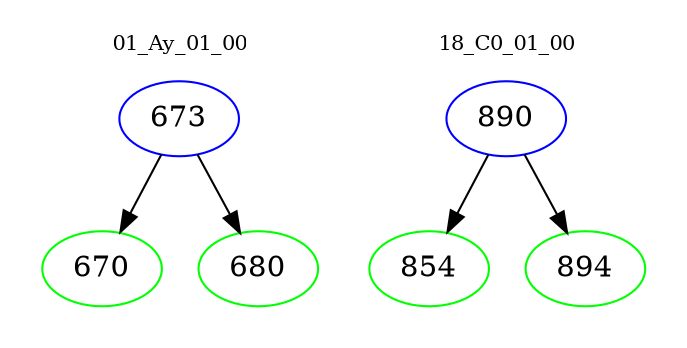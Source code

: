 digraph{
subgraph cluster_0 {
color = white
label = "01_Ay_01_00";
fontsize=10;
T0_673 [label="673", color="blue"]
T0_673 -> T0_670 [color="black"]
T0_670 [label="670", color="green"]
T0_673 -> T0_680 [color="black"]
T0_680 [label="680", color="green"]
}
subgraph cluster_1 {
color = white
label = "18_C0_01_00";
fontsize=10;
T1_890 [label="890", color="blue"]
T1_890 -> T1_854 [color="black"]
T1_854 [label="854", color="green"]
T1_890 -> T1_894 [color="black"]
T1_894 [label="894", color="green"]
}
}
